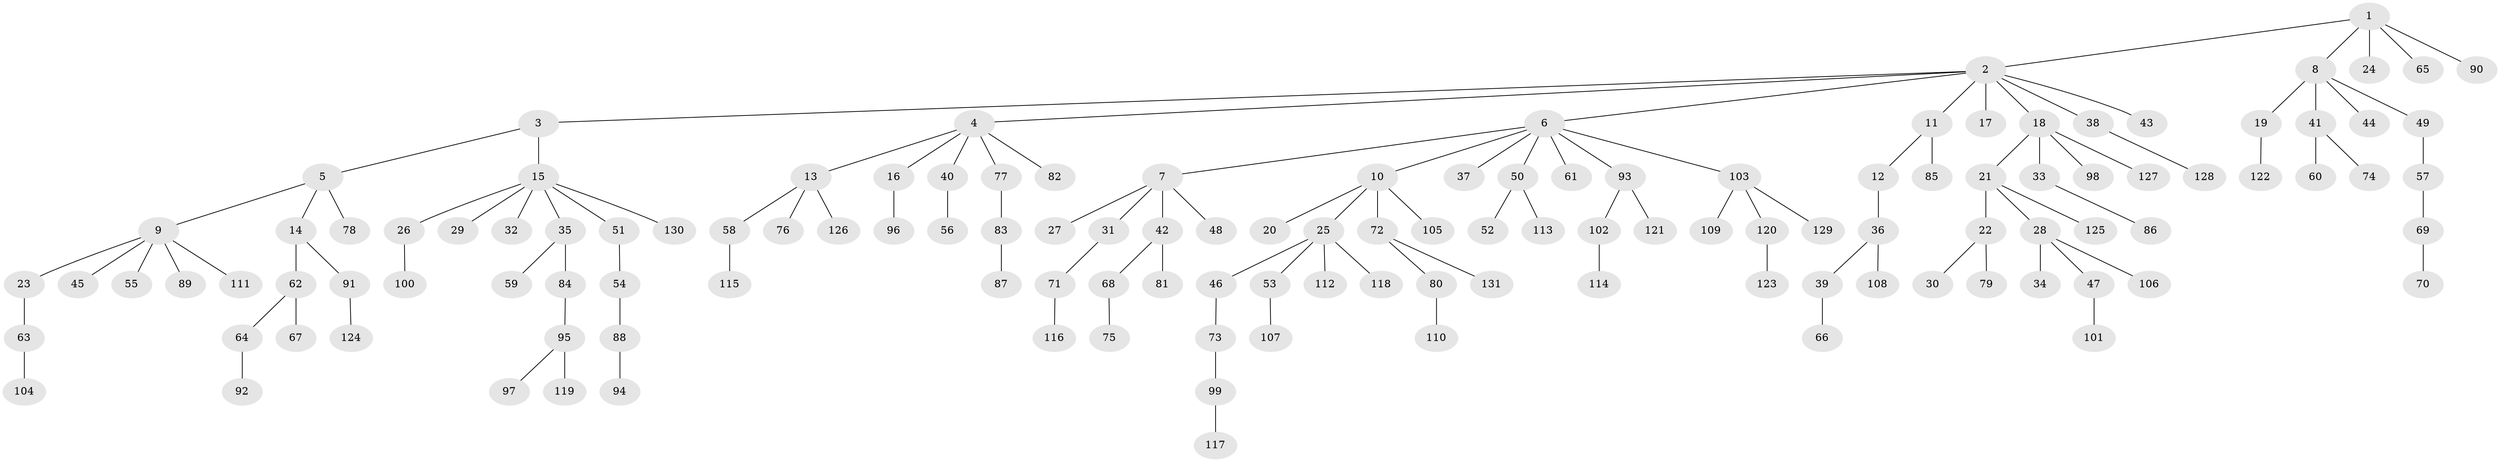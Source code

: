 // coarse degree distribution, {4: 0.07608695652173914, 8: 0.010869565217391304, 3: 0.09782608695652174, 5: 0.010869565217391304, 7: 0.010869565217391304, 6: 0.021739130434782608, 2: 0.2608695652173913, 1: 0.5108695652173914}
// Generated by graph-tools (version 1.1) at 2025/51/03/04/25 22:51:49]
// undirected, 131 vertices, 130 edges
graph export_dot {
  node [color=gray90,style=filled];
  1;
  2;
  3;
  4;
  5;
  6;
  7;
  8;
  9;
  10;
  11;
  12;
  13;
  14;
  15;
  16;
  17;
  18;
  19;
  20;
  21;
  22;
  23;
  24;
  25;
  26;
  27;
  28;
  29;
  30;
  31;
  32;
  33;
  34;
  35;
  36;
  37;
  38;
  39;
  40;
  41;
  42;
  43;
  44;
  45;
  46;
  47;
  48;
  49;
  50;
  51;
  52;
  53;
  54;
  55;
  56;
  57;
  58;
  59;
  60;
  61;
  62;
  63;
  64;
  65;
  66;
  67;
  68;
  69;
  70;
  71;
  72;
  73;
  74;
  75;
  76;
  77;
  78;
  79;
  80;
  81;
  82;
  83;
  84;
  85;
  86;
  87;
  88;
  89;
  90;
  91;
  92;
  93;
  94;
  95;
  96;
  97;
  98;
  99;
  100;
  101;
  102;
  103;
  104;
  105;
  106;
  107;
  108;
  109;
  110;
  111;
  112;
  113;
  114;
  115;
  116;
  117;
  118;
  119;
  120;
  121;
  122;
  123;
  124;
  125;
  126;
  127;
  128;
  129;
  130;
  131;
  1 -- 2;
  1 -- 8;
  1 -- 24;
  1 -- 65;
  1 -- 90;
  2 -- 3;
  2 -- 4;
  2 -- 6;
  2 -- 11;
  2 -- 17;
  2 -- 18;
  2 -- 38;
  2 -- 43;
  3 -- 5;
  3 -- 15;
  4 -- 13;
  4 -- 16;
  4 -- 40;
  4 -- 77;
  4 -- 82;
  5 -- 9;
  5 -- 14;
  5 -- 78;
  6 -- 7;
  6 -- 10;
  6 -- 37;
  6 -- 50;
  6 -- 61;
  6 -- 93;
  6 -- 103;
  7 -- 27;
  7 -- 31;
  7 -- 42;
  7 -- 48;
  8 -- 19;
  8 -- 41;
  8 -- 44;
  8 -- 49;
  9 -- 23;
  9 -- 45;
  9 -- 55;
  9 -- 89;
  9 -- 111;
  10 -- 20;
  10 -- 25;
  10 -- 72;
  10 -- 105;
  11 -- 12;
  11 -- 85;
  12 -- 36;
  13 -- 58;
  13 -- 76;
  13 -- 126;
  14 -- 62;
  14 -- 91;
  15 -- 26;
  15 -- 29;
  15 -- 32;
  15 -- 35;
  15 -- 51;
  15 -- 130;
  16 -- 96;
  18 -- 21;
  18 -- 33;
  18 -- 98;
  18 -- 127;
  19 -- 122;
  21 -- 22;
  21 -- 28;
  21 -- 125;
  22 -- 30;
  22 -- 79;
  23 -- 63;
  25 -- 46;
  25 -- 53;
  25 -- 112;
  25 -- 118;
  26 -- 100;
  28 -- 34;
  28 -- 47;
  28 -- 106;
  31 -- 71;
  33 -- 86;
  35 -- 59;
  35 -- 84;
  36 -- 39;
  36 -- 108;
  38 -- 128;
  39 -- 66;
  40 -- 56;
  41 -- 60;
  41 -- 74;
  42 -- 68;
  42 -- 81;
  46 -- 73;
  47 -- 101;
  49 -- 57;
  50 -- 52;
  50 -- 113;
  51 -- 54;
  53 -- 107;
  54 -- 88;
  57 -- 69;
  58 -- 115;
  62 -- 64;
  62 -- 67;
  63 -- 104;
  64 -- 92;
  68 -- 75;
  69 -- 70;
  71 -- 116;
  72 -- 80;
  72 -- 131;
  73 -- 99;
  77 -- 83;
  80 -- 110;
  83 -- 87;
  84 -- 95;
  88 -- 94;
  91 -- 124;
  93 -- 102;
  93 -- 121;
  95 -- 97;
  95 -- 119;
  99 -- 117;
  102 -- 114;
  103 -- 109;
  103 -- 120;
  103 -- 129;
  120 -- 123;
}
